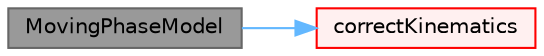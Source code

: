 digraph "MovingPhaseModel"
{
 // LATEX_PDF_SIZE
  bgcolor="transparent";
  edge [fontname=Helvetica,fontsize=10,labelfontname=Helvetica,labelfontsize=10];
  node [fontname=Helvetica,fontsize=10,shape=box,height=0.2,width=0.4];
  rankdir="LR";
  Node1 [id="Node000001",label="MovingPhaseModel",height=0.2,width=0.4,color="gray40", fillcolor="grey60", style="filled", fontcolor="black",tooltip=" "];
  Node1 -> Node2 [id="edge1_Node000001_Node000002",color="steelblue1",style="solid",tooltip=" "];
  Node2 [id="Node000002",label="correctKinematics",height=0.2,width=0.4,color="red", fillcolor="#FFF0F0", style="filled",URL="$classFoam_1_1MovingPhaseModel.html#a041ec0bcc7f02b8e3cc1c4ebea9dab6a",tooltip=" "];
}
